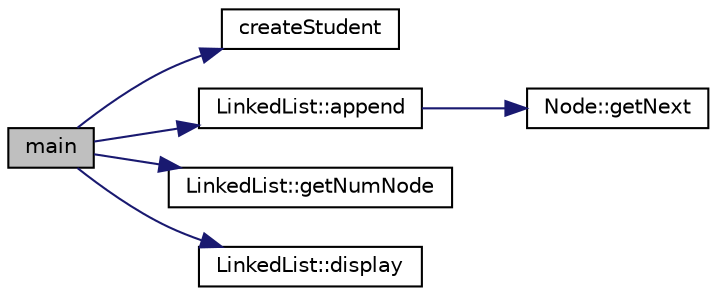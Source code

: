 digraph "main"
{
  edge [fontname="Helvetica",fontsize="10",labelfontname="Helvetica",labelfontsize="10"];
  node [fontname="Helvetica",fontsize="10",shape=record];
  rankdir="LR";
  Node1 [label="main",height=0.2,width=0.4,color="black", fillcolor="grey75", style="filled", fontcolor="black"];
  Node1 -> Node2 [color="midnightblue",fontsize="10",style="solid",fontname="Helvetica"];
  Node2 [label="createStudent",height=0.2,width=0.4,color="black", fillcolor="white", style="filled",URL="$Lmain_8cpp.html#a70ec1382d8ba4ede7bc41284e71ba46f"];
  Node1 -> Node3 [color="midnightblue",fontsize="10",style="solid",fontname="Helvetica"];
  Node3 [label="LinkedList::append",height=0.2,width=0.4,color="black", fillcolor="white", style="filled",URL="$classLinkedList.html#ac2f92598858e9ba02af8722fba803c53"];
  Node3 -> Node4 [color="midnightblue",fontsize="10",style="solid",fontname="Helvetica"];
  Node4 [label="Node::getNext",height=0.2,width=0.4,color="black", fillcolor="white", style="filled",URL="$classNode.html#af8f2d178f274dd254e6e1965971f0fd0"];
  Node1 -> Node5 [color="midnightblue",fontsize="10",style="solid",fontname="Helvetica"];
  Node5 [label="LinkedList::getNumNode",height=0.2,width=0.4,color="black", fillcolor="white", style="filled",URL="$classLinkedList.html#ae04dbbcae32f8fb03dce3e174854981f"];
  Node1 -> Node6 [color="midnightblue",fontsize="10",style="solid",fontname="Helvetica"];
  Node6 [label="LinkedList::display",height=0.2,width=0.4,color="black", fillcolor="white", style="filled",URL="$classLinkedList.html#afddb5dbcc39e687add40de41b975cd8d"];
}
